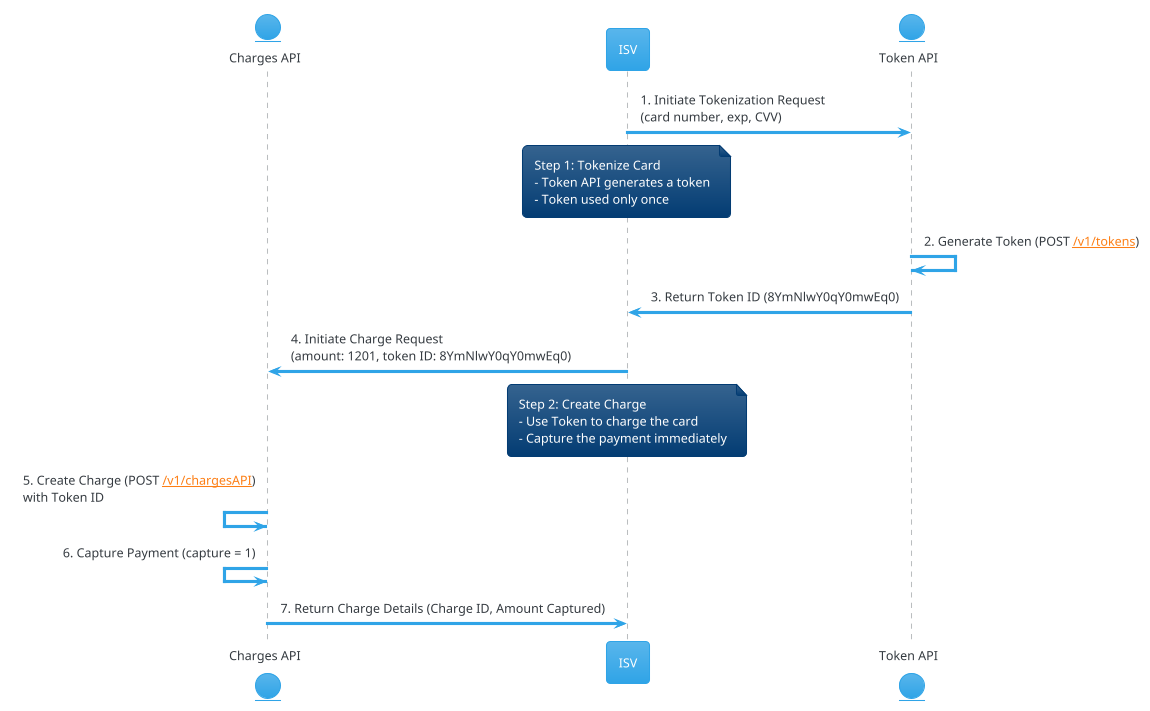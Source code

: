 @startuml
!theme cerulean

entity  "Charges API" as ChargesAPI
participant "ISV" as ISV
entity "Token API" as TokenAPI

ISV -> TokenAPI : 1. Initiate Tokenization Request\n(card number, exp, CVV)
note over ISV
  Step 1: Tokenize Card
  - Token API generates a token
  - Token used only once
end note

TokenAPI -> TokenAPI : 2. Generate Token (POST [[https://docs.payarc.net/reference/create-a-token /v1/tokens]])
TokenAPI -> ISV : 3. Return Token ID (8YmNlwY0qY0mwEq0)

ISV -> ChargesAPI : 4. Initiate Charge Request\n(amount: 1201, token ID: 8YmNlwY0qY0mwEq0)
note over ISV
  Step 2: Create Charge
  - Use Token to charge the card
  - Capture the payment immediately
end note

ChargesAPI <- ChargesAPI : 5. Create Charge (POST [[https://docs.payarc.net/reference/create-a-charge-keyed /v1/chargesAPI]])\nwith Token ID
ChargesAPI <- ChargesAPI : 6. Capture Payment (capture = 1)
ChargesAPI -> ISV : 7. Return Charge Details (Charge ID, Amount Captured)

@endumlfd
